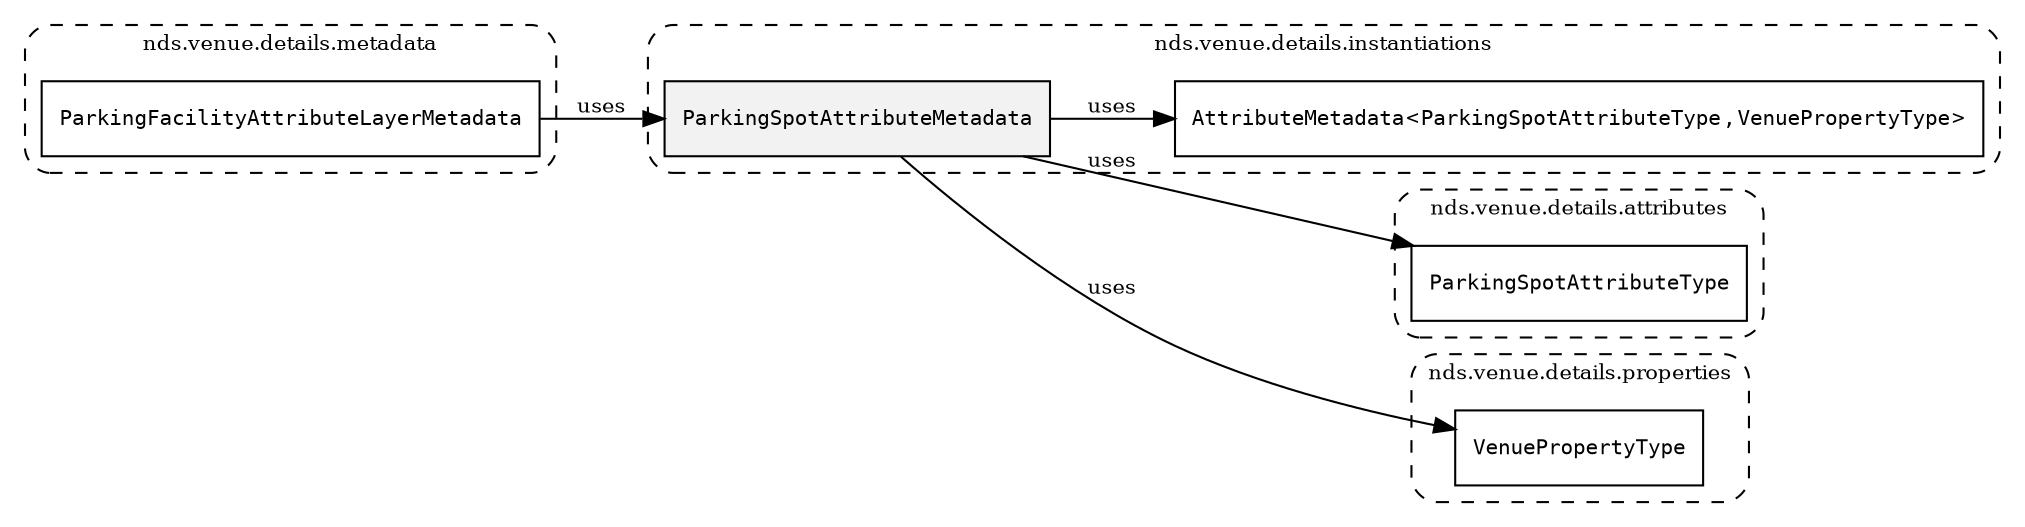 /**
 * This dot file creates symbol collaboration diagram for ParkingSpotAttributeMetadata.
 */
digraph ZSERIO
{
    node [shape=box, fontsize=10];
    rankdir="LR";
    fontsize=10;
    tooltip="ParkingSpotAttributeMetadata collaboration diagram";

    subgraph "cluster_nds.venue.details.instantiations"
    {
        style="dashed, rounded";
        label="nds.venue.details.instantiations";
        tooltip="Package nds.venue.details.instantiations";
        href="../../../content/packages/nds.venue.details.instantiations.html#Package-nds-venue-details-instantiations";
        target="_parent";

        "ParkingSpotAttributeMetadata" [style="filled", fillcolor="#0000000D", target="_parent", label=<<font face="monospace"><table align="center" border="0" cellspacing="0" cellpadding="0"><tr><td href="../../../content/packages/nds.venue.details.instantiations.html#InstantiateType-ParkingSpotAttributeMetadata" title="InstantiateType defined in nds.venue.details.instantiations">ParkingSpotAttributeMetadata</td></tr></table></font>>];
        "AttributeMetadata&lt;ParkingSpotAttributeType,VenuePropertyType&gt;" [target="_parent", label=<<font face="monospace"><table align="center" border="0" cellspacing="0" cellpadding="0"><tr><td href="../../../content/packages/nds.core.attributemap.html#Structure-AttributeMetadata" title="Structure defined in nds.core.attributemap">AttributeMetadata</td><td>&lt;</td><td><table align="center" border="0" cellspacing="0" cellpadding="0"><tr><td href="../../../content/packages/nds.venue.details.attributes.html#Enum-ParkingSpotAttributeType" title="Enum defined in nds.venue.details.attributes">ParkingSpotAttributeType</td></tr></table></td><td>,</td><td><table align="center" border="0" cellspacing="0" cellpadding="0"><tr><td href="../../../content/packages/nds.venue.details.properties.html#Structure-VenuePropertyType" title="Structure defined in nds.venue.details.properties">VenuePropertyType</td></tr></table></td><td>&gt;</td></tr></table></font>>];
    }

    subgraph "cluster_nds.venue.details.attributes"
    {
        style="dashed, rounded";
        label="nds.venue.details.attributes";
        tooltip="Package nds.venue.details.attributes";
        href="../../../content/packages/nds.venue.details.attributes.html#Package-nds-venue-details-attributes";
        target="_parent";

        "ParkingSpotAttributeType" [target="_parent", label=<<font face="monospace"><table align="center" border="0" cellspacing="0" cellpadding="0"><tr><td href="../../../content/packages/nds.venue.details.attributes.html#Enum-ParkingSpotAttributeType" title="Enum defined in nds.venue.details.attributes">ParkingSpotAttributeType</td></tr></table></font>>];
    }

    subgraph "cluster_nds.venue.details.properties"
    {
        style="dashed, rounded";
        label="nds.venue.details.properties";
        tooltip="Package nds.venue.details.properties";
        href="../../../content/packages/nds.venue.details.properties.html#Package-nds-venue-details-properties";
        target="_parent";

        "VenuePropertyType" [target="_parent", label=<<font face="monospace"><table align="center" border="0" cellspacing="0" cellpadding="0"><tr><td href="../../../content/packages/nds.venue.details.properties.html#Structure-VenuePropertyType" title="Structure defined in nds.venue.details.properties">VenuePropertyType</td></tr></table></font>>];
    }

    subgraph "cluster_nds.venue.details.metadata"
    {
        style="dashed, rounded";
        label="nds.venue.details.metadata";
        tooltip="Package nds.venue.details.metadata";
        href="../../../content/packages/nds.venue.details.metadata.html#Package-nds-venue-details-metadata";
        target="_parent";

        "ParkingFacilityAttributeLayerMetadata" [target="_parent", label=<<font face="monospace"><table align="center" border="0" cellspacing="0" cellpadding="0"><tr><td href="../../../content/packages/nds.venue.details.metadata.html#Structure-ParkingFacilityAttributeLayerMetadata" title="Structure defined in nds.venue.details.metadata">ParkingFacilityAttributeLayerMetadata</td></tr></table></font>>];
    }

    "ParkingSpotAttributeMetadata" -> "AttributeMetadata&lt;ParkingSpotAttributeType,VenuePropertyType&gt;" [label="uses", fontsize=10];
    "ParkingSpotAttributeMetadata" -> "ParkingSpotAttributeType" [label="uses", fontsize=10];
    "ParkingSpotAttributeMetadata" -> "VenuePropertyType" [label="uses", fontsize=10];
    "ParkingFacilityAttributeLayerMetadata" -> "ParkingSpotAttributeMetadata" [label="uses", fontsize=10];
}
